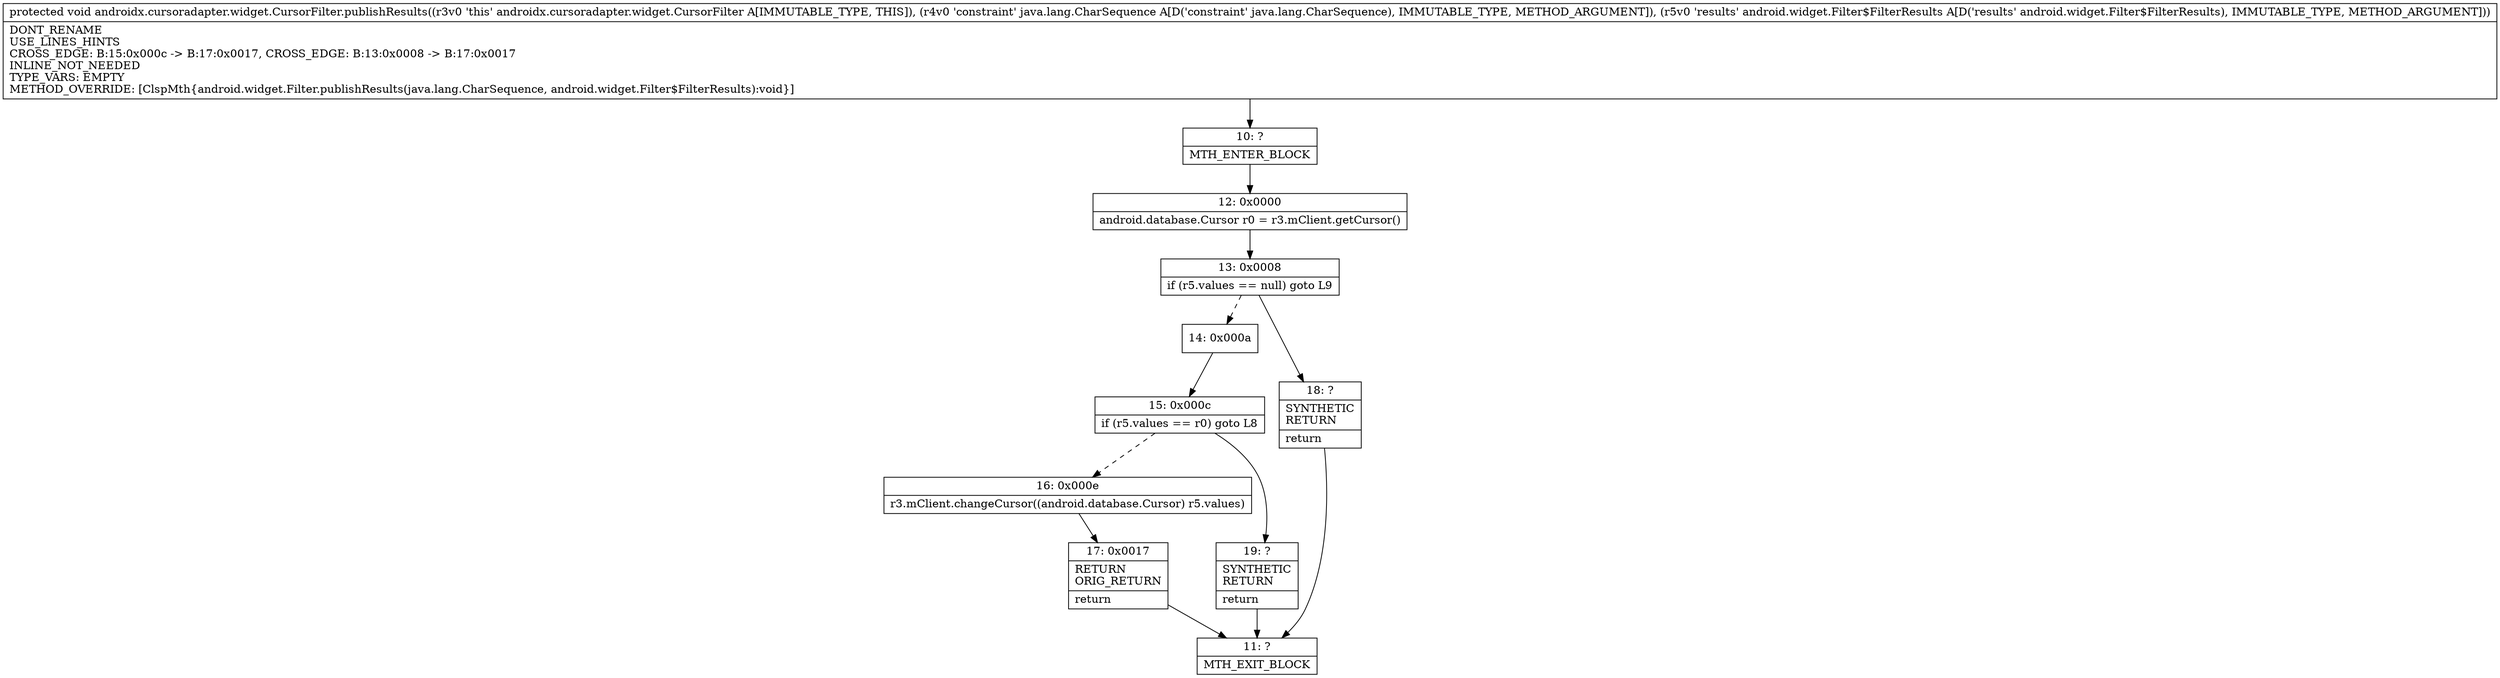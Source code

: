 digraph "CFG forandroidx.cursoradapter.widget.CursorFilter.publishResults(Ljava\/lang\/CharSequence;Landroid\/widget\/Filter$FilterResults;)V" {
Node_10 [shape=record,label="{10\:\ ?|MTH_ENTER_BLOCK\l}"];
Node_12 [shape=record,label="{12\:\ 0x0000|android.database.Cursor r0 = r3.mClient.getCursor()\l}"];
Node_13 [shape=record,label="{13\:\ 0x0008|if (r5.values == null) goto L9\l}"];
Node_14 [shape=record,label="{14\:\ 0x000a}"];
Node_15 [shape=record,label="{15\:\ 0x000c|if (r5.values == r0) goto L8\l}"];
Node_16 [shape=record,label="{16\:\ 0x000e|r3.mClient.changeCursor((android.database.Cursor) r5.values)\l}"];
Node_17 [shape=record,label="{17\:\ 0x0017|RETURN\lORIG_RETURN\l|return\l}"];
Node_11 [shape=record,label="{11\:\ ?|MTH_EXIT_BLOCK\l}"];
Node_19 [shape=record,label="{19\:\ ?|SYNTHETIC\lRETURN\l|return\l}"];
Node_18 [shape=record,label="{18\:\ ?|SYNTHETIC\lRETURN\l|return\l}"];
MethodNode[shape=record,label="{protected void androidx.cursoradapter.widget.CursorFilter.publishResults((r3v0 'this' androidx.cursoradapter.widget.CursorFilter A[IMMUTABLE_TYPE, THIS]), (r4v0 'constraint' java.lang.CharSequence A[D('constraint' java.lang.CharSequence), IMMUTABLE_TYPE, METHOD_ARGUMENT]), (r5v0 'results' android.widget.Filter$FilterResults A[D('results' android.widget.Filter$FilterResults), IMMUTABLE_TYPE, METHOD_ARGUMENT]))  | DONT_RENAME\lUSE_LINES_HINTS\lCROSS_EDGE: B:15:0x000c \-\> B:17:0x0017, CROSS_EDGE: B:13:0x0008 \-\> B:17:0x0017\lINLINE_NOT_NEEDED\lTYPE_VARS: EMPTY\lMETHOD_OVERRIDE: [ClspMth\{android.widget.Filter.publishResults(java.lang.CharSequence, android.widget.Filter$FilterResults):void\}]\l}"];
MethodNode -> Node_10;Node_10 -> Node_12;
Node_12 -> Node_13;
Node_13 -> Node_14[style=dashed];
Node_13 -> Node_18;
Node_14 -> Node_15;
Node_15 -> Node_16[style=dashed];
Node_15 -> Node_19;
Node_16 -> Node_17;
Node_17 -> Node_11;
Node_19 -> Node_11;
Node_18 -> Node_11;
}

